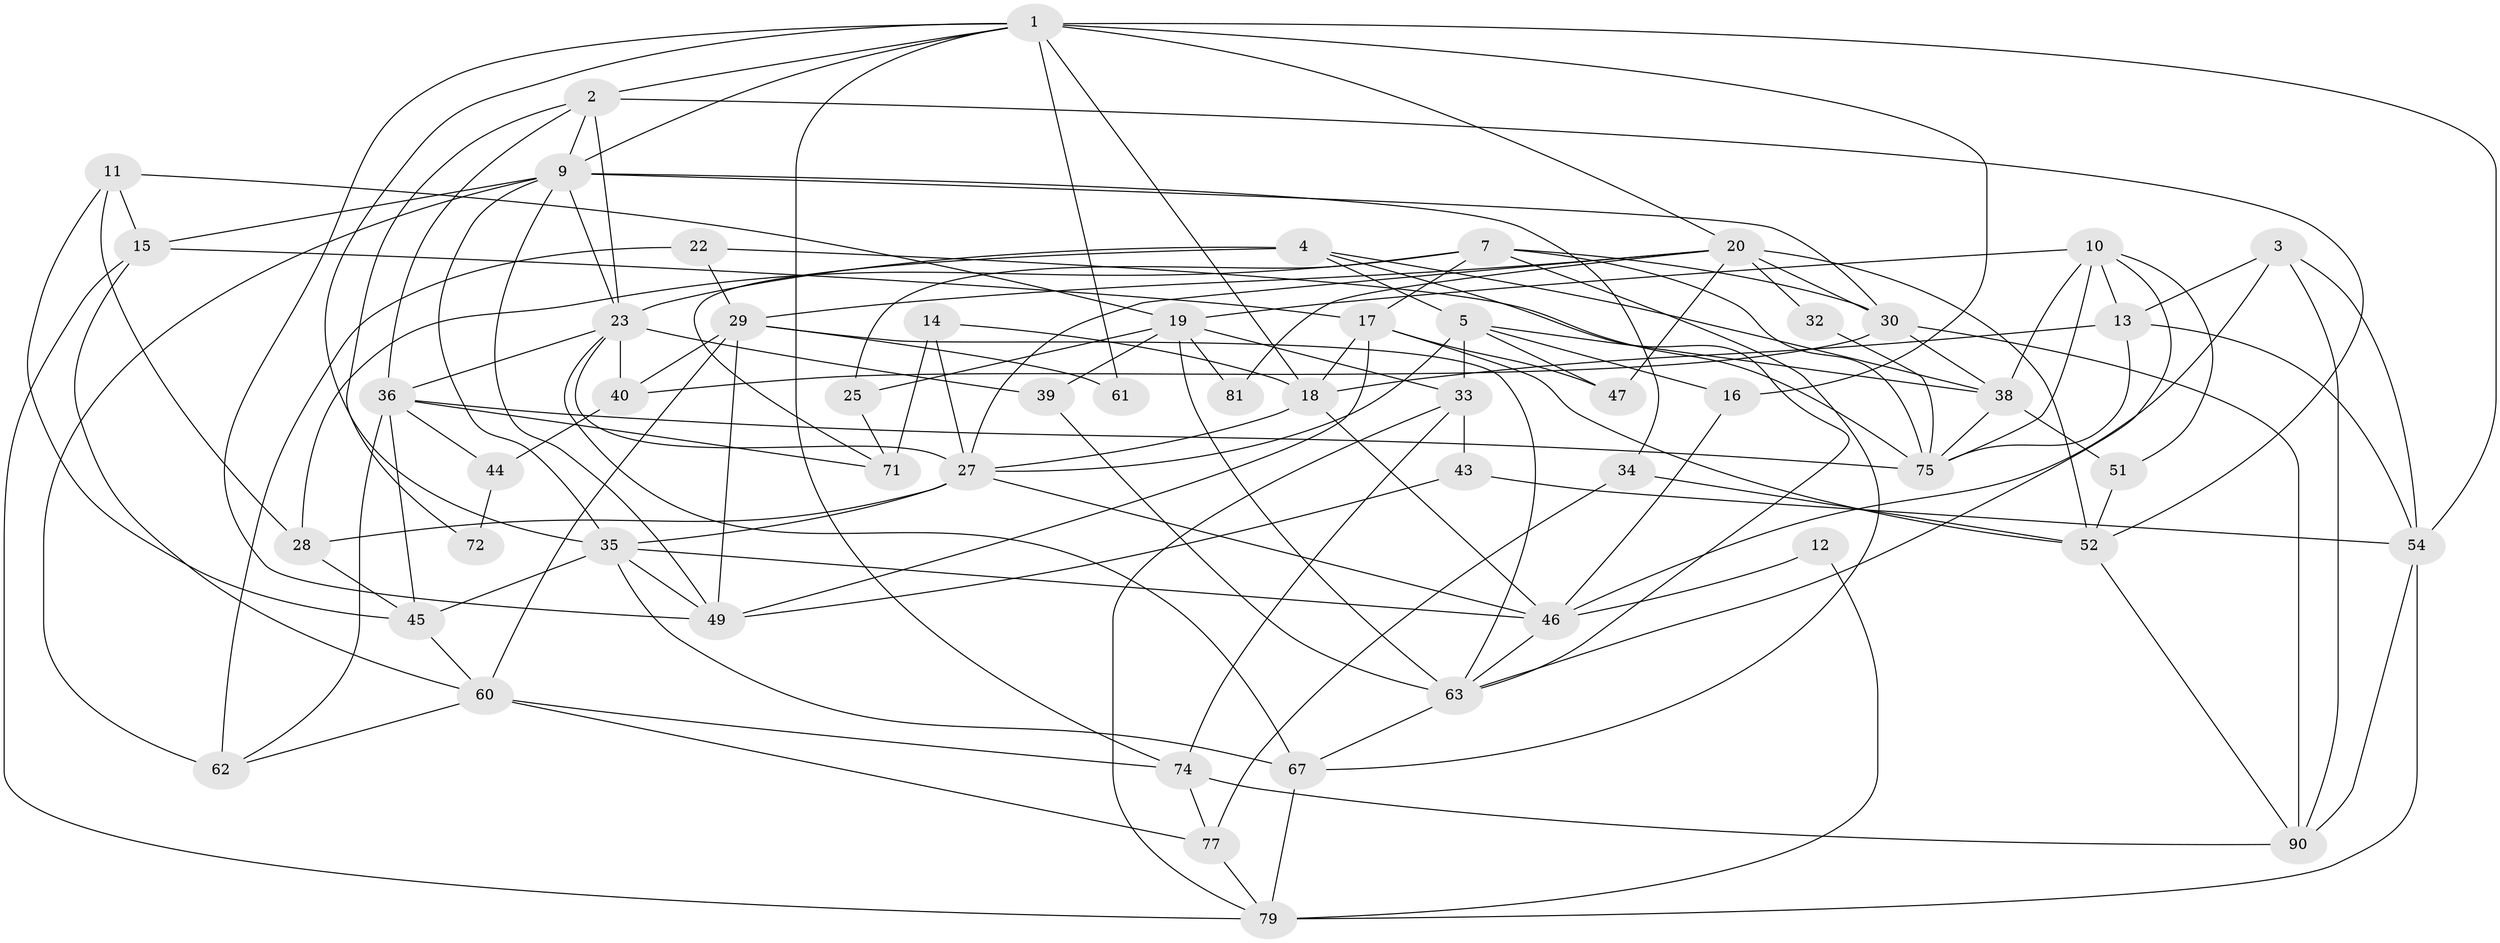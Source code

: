 // original degree distribution, {5: 0.14285714285714285, 3: 0.27472527472527475, 4: 0.31868131868131866, 2: 0.10989010989010989, 7: 0.04395604395604396, 6: 0.10989010989010989}
// Generated by graph-tools (version 1.1) at 2025/42/03/06/25 10:42:01]
// undirected, 55 vertices, 139 edges
graph export_dot {
graph [start="1"]
  node [color=gray90,style=filled];
  1 [super="+8"];
  2 [super="+6"];
  3 [super="+26"];
  4 [super="+58"];
  5 [super="+37"];
  7 [super="+56"];
  9 [super="+21"];
  10 [super="+82"];
  11;
  12;
  13 [super="+41"];
  14 [super="+69"];
  15 [super="+24"];
  16;
  17 [super="+31"];
  18 [super="+89"];
  19 [super="+68"];
  20 [super="+53"];
  22;
  23 [super="+42"];
  25;
  27 [super="+59"];
  28 [super="+86"];
  29 [super="+48"];
  30 [super="+65"];
  32;
  33;
  34;
  35 [super="+85"];
  36 [super="+76"];
  38 [super="+55"];
  39;
  40;
  43 [super="+66"];
  44;
  45 [super="+57"];
  46 [super="+70"];
  47;
  49 [super="+50"];
  51;
  52 [super="+64"];
  54 [super="+84"];
  60 [super="+88"];
  61;
  62;
  63 [super="+73"];
  67 [super="+83"];
  71;
  72;
  74 [super="+87"];
  75 [super="+78"];
  77 [super="+91"];
  79 [super="+80"];
  81;
  90;
  1 -- 16;
  1 -- 35;
  1 -- 54;
  1 -- 49;
  1 -- 18;
  1 -- 20;
  1 -- 9;
  1 -- 61;
  1 -- 2;
  1 -- 74;
  2 -- 23;
  2 -- 36;
  2 -- 72;
  2 -- 9;
  2 -- 52;
  3 -- 54;
  3 -- 46;
  3 -- 90;
  3 -- 13;
  4 -- 38;
  4 -- 63;
  4 -- 23 [weight=3];
  4 -- 71;
  4 -- 5;
  5 -- 27;
  5 -- 16;
  5 -- 33;
  5 -- 38;
  5 -- 47;
  7 -- 30;
  7 -- 28;
  7 -- 75;
  7 -- 25;
  7 -- 67;
  7 -- 17;
  9 -- 62;
  9 -- 23;
  9 -- 49;
  9 -- 34;
  9 -- 30;
  9 -- 15;
  9 -- 35;
  10 -- 13;
  10 -- 51;
  10 -- 75;
  10 -- 19;
  10 -- 38;
  10 -- 63;
  11 -- 45;
  11 -- 15;
  11 -- 19;
  11 -- 28;
  12 -- 79;
  12 -- 46;
  13 -- 54;
  13 -- 75;
  13 -- 18;
  14 -- 27;
  14 -- 18;
  14 -- 71;
  15 -- 17;
  15 -- 60;
  15 -- 79;
  16 -- 46;
  17 -- 47;
  17 -- 52;
  17 -- 18 [weight=2];
  17 -- 49;
  18 -- 27;
  18 -- 46;
  19 -- 81;
  19 -- 33;
  19 -- 39;
  19 -- 25;
  19 -- 63;
  20 -- 32;
  20 -- 81;
  20 -- 52;
  20 -- 47;
  20 -- 27;
  20 -- 30;
  20 -- 29;
  22 -- 29;
  22 -- 75;
  22 -- 62;
  23 -- 67;
  23 -- 39;
  23 -- 40;
  23 -- 27;
  23 -- 36;
  25 -- 71;
  27 -- 28 [weight=2];
  27 -- 46;
  27 -- 35 [weight=2];
  28 -- 45;
  29 -- 63;
  29 -- 49;
  29 -- 61;
  29 -- 40;
  29 -- 60;
  30 -- 90;
  30 -- 40;
  30 -- 38;
  32 -- 75;
  33 -- 74;
  33 -- 79;
  33 -- 43;
  34 -- 77;
  34 -- 52;
  35 -- 49;
  35 -- 45;
  35 -- 67;
  35 -- 46;
  36 -- 44;
  36 -- 71;
  36 -- 75;
  36 -- 45;
  36 -- 62;
  38 -- 51;
  38 -- 75;
  39 -- 63;
  40 -- 44;
  43 -- 49;
  43 -- 54;
  44 -- 72;
  45 -- 60;
  46 -- 63;
  51 -- 52;
  52 -- 90;
  54 -- 79;
  54 -- 90;
  60 -- 74;
  60 -- 77;
  60 -- 62;
  63 -- 67;
  67 -- 79;
  74 -- 77;
  74 -- 90;
  77 -- 79;
}
